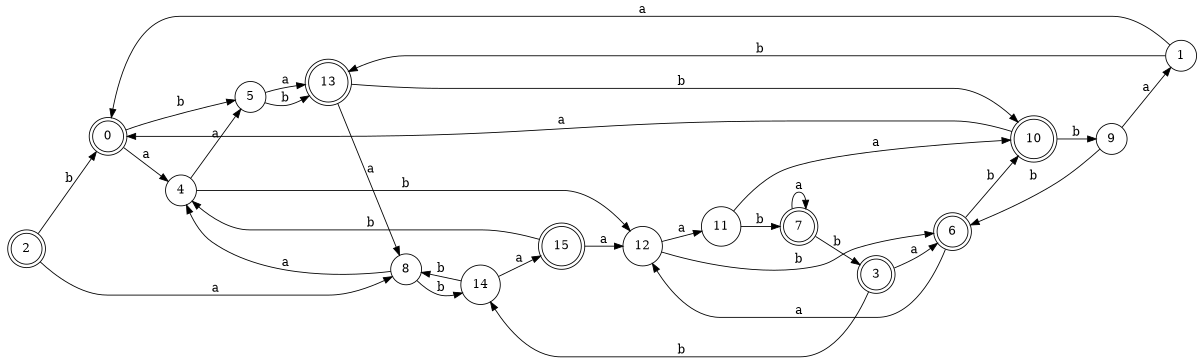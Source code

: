 digraph n13_3 {
__start0 [label="" shape="none"];

rankdir=LR;
size="8,5";

s0 [style="rounded,filled", color="black", fillcolor="white" shape="doublecircle", label="0"];
s1 [style="filled", color="black", fillcolor="white" shape="circle", label="1"];
s2 [style="rounded,filled", color="black", fillcolor="white" shape="doublecircle", label="2"];
s3 [style="rounded,filled", color="black", fillcolor="white" shape="doublecircle", label="3"];
s4 [style="filled", color="black", fillcolor="white" shape="circle", label="4"];
s5 [style="filled", color="black", fillcolor="white" shape="circle", label="5"];
s6 [style="rounded,filled", color="black", fillcolor="white" shape="doublecircle", label="6"];
s7 [style="rounded,filled", color="black", fillcolor="white" shape="doublecircle", label="7"];
s8 [style="filled", color="black", fillcolor="white" shape="circle", label="8"];
s9 [style="filled", color="black", fillcolor="white" shape="circle", label="9"];
s10 [style="rounded,filled", color="black", fillcolor="white" shape="doublecircle", label="10"];
s11 [style="filled", color="black", fillcolor="white" shape="circle", label="11"];
s12 [style="filled", color="black", fillcolor="white" shape="circle", label="12"];
s13 [style="rounded,filled", color="black", fillcolor="white" shape="doublecircle", label="13"];
s14 [style="filled", color="black", fillcolor="white" shape="circle", label="14"];
s15 [style="rounded,filled", color="black", fillcolor="white" shape="doublecircle", label="15"];
s0 -> s4 [label="a"];
s0 -> s5 [label="b"];
s1 -> s0 [label="a"];
s1 -> s13 [label="b"];
s2 -> s8 [label="a"];
s2 -> s0 [label="b"];
s3 -> s6 [label="a"];
s3 -> s14 [label="b"];
s4 -> s5 [label="a"];
s4 -> s12 [label="b"];
s5 -> s13 [label="a"];
s5 -> s13 [label="b"];
s6 -> s12 [label="a"];
s6 -> s10 [label="b"];
s7 -> s7 [label="a"];
s7 -> s3 [label="b"];
s8 -> s4 [label="a"];
s8 -> s14 [label="b"];
s9 -> s1 [label="a"];
s9 -> s6 [label="b"];
s10 -> s0 [label="a"];
s10 -> s9 [label="b"];
s11 -> s10 [label="a"];
s11 -> s7 [label="b"];
s12 -> s11 [label="a"];
s12 -> s6 [label="b"];
s13 -> s8 [label="a"];
s13 -> s10 [label="b"];
s14 -> s15 [label="a"];
s14 -> s8 [label="b"];
s15 -> s12 [label="a"];
s15 -> s4 [label="b"];

}